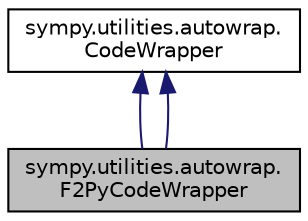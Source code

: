 digraph "sympy.utilities.autowrap.F2PyCodeWrapper"
{
 // LATEX_PDF_SIZE
  edge [fontname="Helvetica",fontsize="10",labelfontname="Helvetica",labelfontsize="10"];
  node [fontname="Helvetica",fontsize="10",shape=record];
  Node1 [label="sympy.utilities.autowrap.\lF2PyCodeWrapper",height=0.2,width=0.4,color="black", fillcolor="grey75", style="filled", fontcolor="black",tooltip=" "];
  Node2 -> Node1 [dir="back",color="midnightblue",fontsize="10",style="solid",fontname="Helvetica"];
  Node2 [label="sympy.utilities.autowrap.\lCodeWrapper",height=0.2,width=0.4,color="black", fillcolor="white", style="filled",URL="$classsympy_1_1utilities_1_1autowrap_1_1CodeWrapper.html",tooltip=" "];
  Node2 -> Node1 [dir="back",color="midnightblue",fontsize="10",style="solid",fontname="Helvetica"];
}

